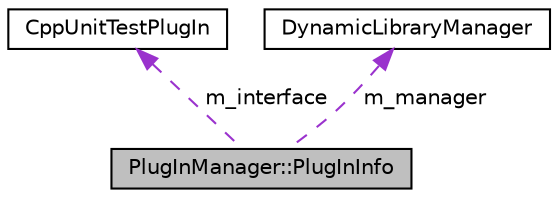 digraph "PlugInManager::PlugInInfo"
{
  edge [fontname="Helvetica",fontsize="10",labelfontname="Helvetica",labelfontsize="10"];
  node [fontname="Helvetica",fontsize="10",shape=record];
  Node1 [label="PlugInManager::PlugInInfo",height=0.2,width=0.4,color="black", fillcolor="grey75", style="filled", fontcolor="black"];
  Node2 -> Node1 [dir="back",color="darkorchid3",fontsize="10",style="dashed",label=" m_interface" ,fontname="Helvetica"];
  Node2 [label="CppUnitTestPlugIn",height=0.2,width=0.4,color="black", fillcolor="white", style="filled",URL="$struct_cpp_unit_test_plug_in.html",tooltip="Test plug-in interface.This class define the interface implemented by test plug-in. A pointer to that interface is returned by the function exported by the test plug-in. "];
  Node3 -> Node1 [dir="back",color="darkorchid3",fontsize="10",style="dashed",label=" m_manager" ,fontname="Helvetica"];
  Node3 [label="DynamicLibraryManager",height=0.2,width=0.4,color="black", fillcolor="white", style="filled",URL="$class_dynamic_library_manager.html",tooltip="Manages dynamic libraries. "];
}
